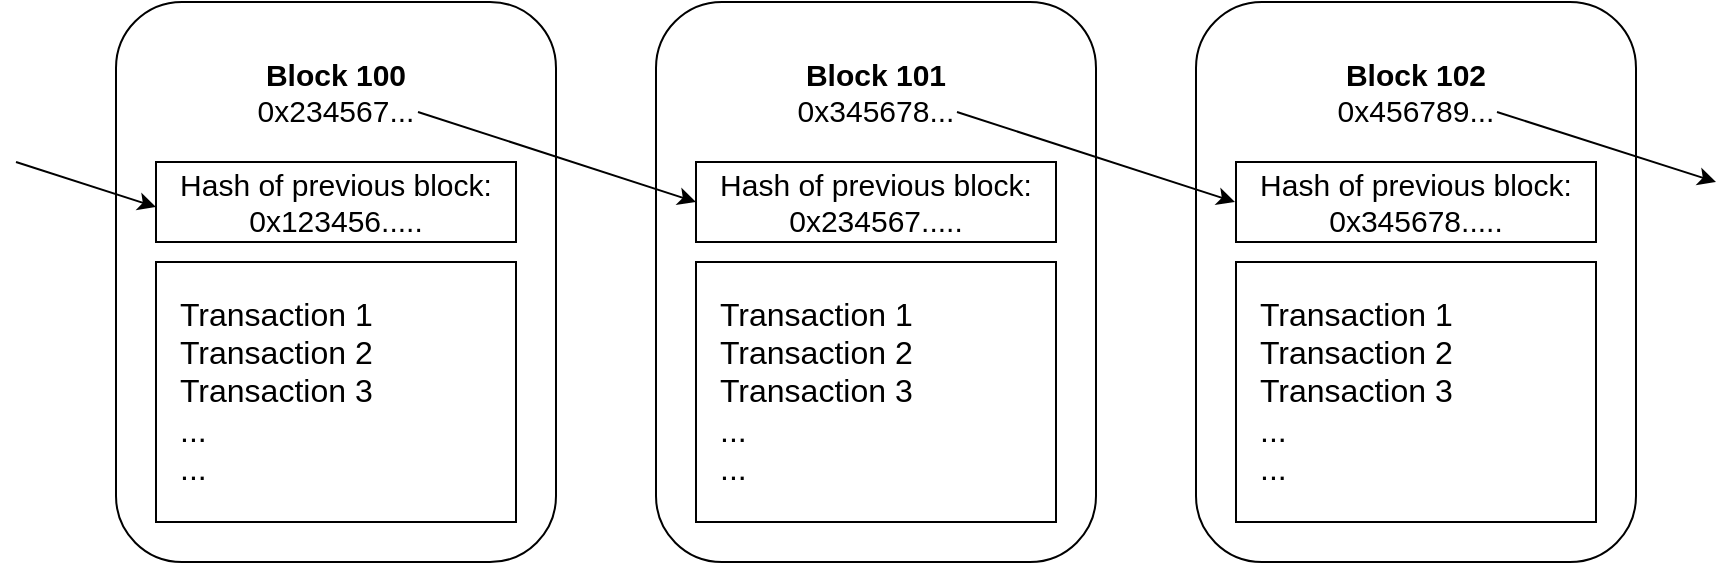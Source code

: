 <mxfile version="10.7.3" type="device"><diagram id="AvSHUwlILxAGXjjVvsgx" name="Page-1"><mxGraphModel dx="918" dy="567" grid="1" gridSize="10" guides="1" tooltips="1" connect="0" arrows="0" fold="1" page="1" pageScale="1" pageWidth="827" pageHeight="1169" math="0" shadow="0"><root><mxCell id="0"/><mxCell id="1" parent="0"/><mxCell id="YoBQNxQq8J_PuB1wQplD-1" value="" style="rounded=1;whiteSpace=wrap;html=1;" parent="1" vertex="1"><mxGeometry x="190" y="160" width="220" height="280" as="geometry"/></mxCell><mxCell id="YoBQNxQq8J_PuB1wQplD-3" value="&lt;font style=&quot;font-size: 15px&quot;&gt;Hash of previous block:&lt;br&gt;0x123456.....&lt;br&gt;&lt;/font&gt;" style="rounded=0;whiteSpace=wrap;html=1;" parent="1" vertex="1"><mxGeometry x="210" y="240" width="180" height="40" as="geometry"/></mxCell><mxCell id="YoBQNxQq8J_PuB1wQplD-5" value="" style="rounded=0;whiteSpace=wrap;html=1;" parent="1" vertex="1"><mxGeometry x="210" y="290" width="180" height="130" as="geometry"/></mxCell><mxCell id="YoBQNxQq8J_PuB1wQplD-6" value="&lt;font style=&quot;font-size: 16px&quot;&gt;Transaction 1&lt;br&gt;Transaction 2&lt;br&gt;Transaction 3&lt;br&gt;...&lt;br&gt;...&lt;/font&gt;&lt;br&gt;" style="text;html=1;strokeColor=none;fillColor=none;align=left;verticalAlign=top;whiteSpace=wrap;rounded=0;horizontal=1;" parent="1" vertex="1"><mxGeometry x="220" y="300" width="160" height="110" as="geometry"/></mxCell><mxCell id="YoBQNxQq8J_PuB1wQplD-8" value="&lt;font style=&quot;font-size: 15px&quot;&gt;&lt;b&gt;Block 100&lt;/b&gt;&lt;br&gt;0x234567...&lt;br&gt;&lt;/font&gt;" style="text;html=1;strokeColor=none;fillColor=none;align=center;verticalAlign=middle;whiteSpace=wrap;rounded=0;" parent="1" vertex="1"><mxGeometry x="210" y="180" width="180" height="50" as="geometry"/></mxCell><mxCell id="YoBQNxQq8J_PuB1wQplD-19" value="" style="rounded=1;whiteSpace=wrap;html=1;" parent="1" vertex="1"><mxGeometry x="460" y="160" width="220" height="280" as="geometry"/></mxCell><mxCell id="YoBQNxQq8J_PuB1wQplD-20" value="&lt;font style=&quot;font-size: 15px&quot;&gt;Hash of previous block:&lt;br&gt;0x234567.....&lt;br&gt;&lt;/font&gt;" style="rounded=0;whiteSpace=wrap;html=1;" parent="1" vertex="1"><mxGeometry x="480" y="240" width="180" height="40" as="geometry"/></mxCell><mxCell id="YoBQNxQq8J_PuB1wQplD-21" value="" style="rounded=0;whiteSpace=wrap;html=1;" parent="1" vertex="1"><mxGeometry x="480" y="290" width="180" height="130" as="geometry"/></mxCell><mxCell id="YoBQNxQq8J_PuB1wQplD-22" value="&lt;font style=&quot;font-size: 16px&quot;&gt;Transaction 1&lt;br&gt;Transaction 2&lt;br&gt;Transaction 3&lt;br&gt;...&lt;br&gt;...&lt;/font&gt;&lt;br&gt;" style="text;html=1;strokeColor=none;fillColor=none;align=left;verticalAlign=top;whiteSpace=wrap;rounded=0;horizontal=1;" parent="1" vertex="1"><mxGeometry x="490" y="300" width="160" height="110" as="geometry"/></mxCell><mxCell id="YoBQNxQq8J_PuB1wQplD-23" value="&lt;font style=&quot;font-size: 15px&quot;&gt;&lt;b&gt;Block 101&lt;/b&gt;&lt;br&gt;0x345678...&lt;br&gt;&lt;/font&gt;" style="text;html=1;strokeColor=none;fillColor=none;align=center;verticalAlign=middle;whiteSpace=wrap;rounded=0;" parent="1" vertex="1"><mxGeometry x="480" y="180" width="180" height="50" as="geometry"/></mxCell><mxCell id="YoBQNxQq8J_PuB1wQplD-24" value="" style="rounded=1;whiteSpace=wrap;html=1;" parent="1" vertex="1"><mxGeometry x="730" y="160" width="220" height="280" as="geometry"/></mxCell><mxCell id="YoBQNxQq8J_PuB1wQplD-25" value="&lt;font style=&quot;font-size: 15px&quot;&gt;Hash of previous block:&lt;br&gt;0x345678.....&lt;br&gt;&lt;/font&gt;" style="rounded=0;whiteSpace=wrap;html=1;" parent="1" vertex="1"><mxGeometry x="750" y="240" width="180" height="40" as="geometry"/></mxCell><mxCell id="YoBQNxQq8J_PuB1wQplD-26" value="" style="rounded=0;whiteSpace=wrap;html=1;" parent="1" vertex="1"><mxGeometry x="750" y="290" width="180" height="130" as="geometry"/></mxCell><mxCell id="YoBQNxQq8J_PuB1wQplD-27" value="&lt;font style=&quot;font-size: 16px&quot;&gt;Transaction 1&lt;br&gt;Transaction 2&lt;br&gt;Transaction 3&lt;br&gt;...&lt;br&gt;...&lt;/font&gt;&lt;br&gt;" style="text;html=1;strokeColor=none;fillColor=none;align=left;verticalAlign=top;whiteSpace=wrap;rounded=0;horizontal=1;" parent="1" vertex="1"><mxGeometry x="760" y="300" width="160" height="110" as="geometry"/></mxCell><mxCell id="YoBQNxQq8J_PuB1wQplD-28" value="&lt;font style=&quot;font-size: 15px&quot;&gt;&lt;b&gt;Block 102&lt;/b&gt;&lt;br&gt;0x456789...&lt;br&gt;&lt;/font&gt;" style="text;html=1;strokeColor=none;fillColor=none;align=center;verticalAlign=middle;whiteSpace=wrap;rounded=0;" parent="1" vertex="1"><mxGeometry x="750" y="180" width="180" height="50" as="geometry"/></mxCell><mxCell id="YoBQNxQq8J_PuB1wQplD-33" value="" style="endArrow=none;html=1;strokeColor=#000000;exitX=0;exitY=0.5;exitDx=0;exitDy=0;exitPerimeter=0;endFill=0;startArrow=classic;startFill=1;" parent="1" source="YoBQNxQq8J_PuB1wQplD-20" edge="1"><mxGeometry width="50" height="50" relative="1" as="geometry"><mxPoint x="481" y="270" as="sourcePoint"/><mxPoint x="341" y="215" as="targetPoint"/></mxGeometry></mxCell><mxCell id="YoBQNxQq8J_PuB1wQplD-34" value="" style="endArrow=none;html=1;strokeColor=#000000;exitX=0;exitY=0.5;exitDx=0;exitDy=0;exitPerimeter=0;endFill=0;startArrow=classic;startFill=1;" parent="1" edge="1"><mxGeometry width="50" height="50" relative="1" as="geometry"><mxPoint x="749.5" y="260" as="sourcePoint"/><mxPoint x="610.5" y="215" as="targetPoint"/></mxGeometry></mxCell><mxCell id="YoBQNxQq8J_PuB1wQplD-35" value="" style="endArrow=none;html=1;strokeColor=#000000;exitX=0;exitY=0.5;exitDx=0;exitDy=0;exitPerimeter=0;startArrow=classic;startFill=1;endFill=0;" parent="1" edge="1"><mxGeometry width="50" height="50" relative="1" as="geometry"><mxPoint x="210" y="262.5" as="sourcePoint"/><mxPoint x="140" y="240" as="targetPoint"/></mxGeometry></mxCell><mxCell id="YoBQNxQq8J_PuB1wQplD-36" value="" style="endArrow=none;html=1;strokeColor=#000000;endFill=0;startArrow=classic;startFill=1;" parent="1" edge="1"><mxGeometry width="50" height="50" relative="1" as="geometry"><mxPoint x="990" y="250" as="sourcePoint"/><mxPoint x="880.5" y="215" as="targetPoint"/></mxGeometry></mxCell></root></mxGraphModel></diagram></mxfile>